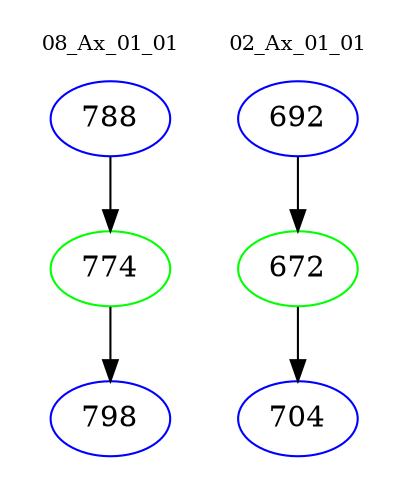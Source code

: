 digraph{
subgraph cluster_0 {
color = white
label = "08_Ax_01_01";
fontsize=10;
T0_788 [label="788", color="blue"]
T0_788 -> T0_774 [color="black"]
T0_774 [label="774", color="green"]
T0_774 -> T0_798 [color="black"]
T0_798 [label="798", color="blue"]
}
subgraph cluster_1 {
color = white
label = "02_Ax_01_01";
fontsize=10;
T1_692 [label="692", color="blue"]
T1_692 -> T1_672 [color="black"]
T1_672 [label="672", color="green"]
T1_672 -> T1_704 [color="black"]
T1_704 [label="704", color="blue"]
}
}
